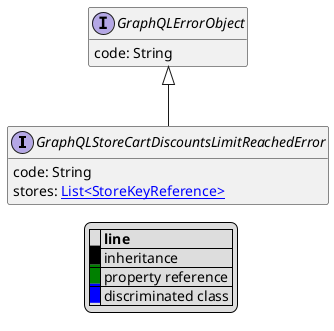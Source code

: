 @startuml

hide empty fields
hide empty methods
legend
|= |= line |
|<back:black>   </back>| inheritance |
|<back:green>   </back>| property reference |
|<back:blue>   </back>| discriminated class |
endlegend
interface GraphQLStoreCartDiscountsLimitReachedError [[GraphQLStoreCartDiscountsLimitReachedError.svg]] extends GraphQLErrorObject {
    code: String
    stores: [[StoreKeyReference.svg List<StoreKeyReference>]]
}
interface GraphQLErrorObject [[GraphQLErrorObject.svg]]  {
    code: String
}





@enduml
